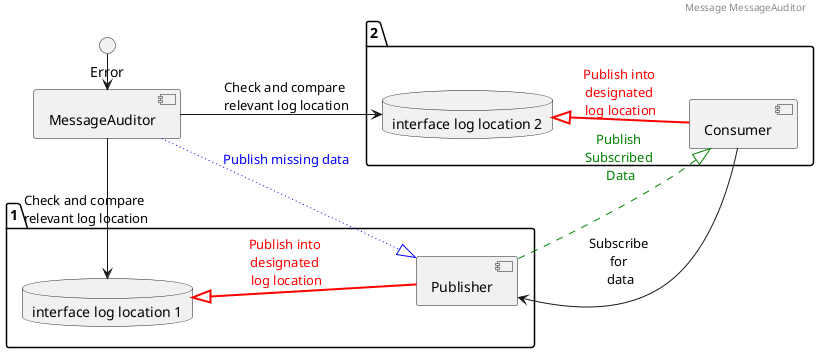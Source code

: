 @startuml MessageAuditor
header Message MessageAuditor
left to right direction

package 1 {
    [Publisher]
    database "interface log location 1" as database1
}
package 2 {
    database "interface log location 2" as database2
    [Consumer]
}
[MessageAuditor]

database1 <|-- Publisher #line:red;line.bold;text:Red : Publish into \ndesignated \nlog location 
database2 <|-- Consumer #line:red;line.bold;text:Red : Publish into \ndesignated \nlog location
Publisher --|> Consumer #green;line.dashed;text:green : Publish \nSubscribed \nData 
Publisher <-- Consumer : Subscribe \nfor \ndata
Error -> MessageAuditor


database1 <--- MessageAuditor : Check and compare \nrelevant log location 
MessageAuditor --> database2 : Check and compare \nrelevant log location 
MessageAuditor --|> Publisher #blue;line.dotted;text:blue : Publish missing data


@enduml
'  Make changes to the line publish missing data

/' Brief Summary :
    When Error is emitted from relevant party, then the message auditor that
    is subcribed to it will receive the message and perform the checking.
    It will cross check against the two database to see what's missing, and
    then will publish to the publisher for the missing data. The publisher 
    will then include it in it's own stream.
 '/
